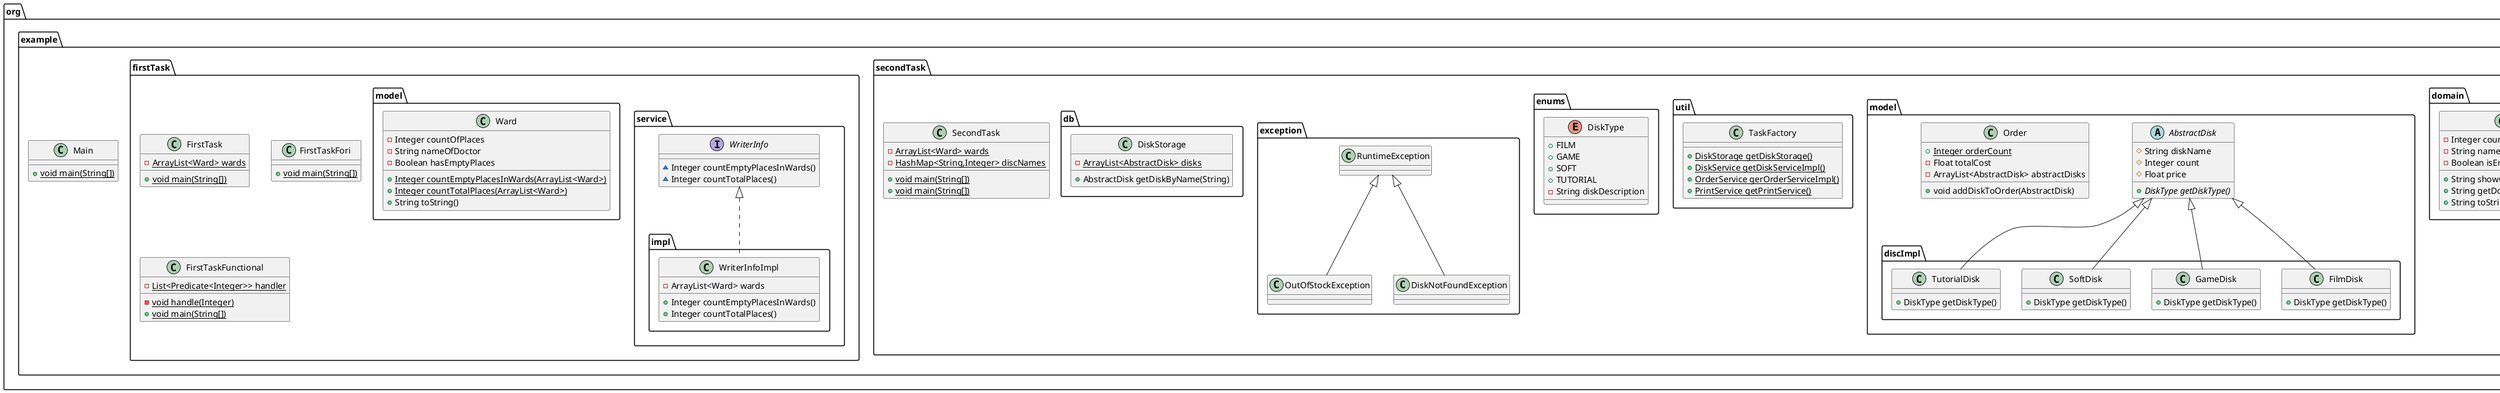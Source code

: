 @startuml
interface org.example.secondTask.service.PrintService {
~ void printOrder(Order)
}

class org.example.secondTask.domain.Ward {
- Integer countOfPlaces
- String nameOfDoctor
- Boolean isEmpty
+ String showCountOfPlaces()
+ String getDoctorsNameMessage()
+ String toString()
}


class org.example.firstTask.FirstTask {
- {static} ArrayList<Ward> wards
+ {static} void main(String[])
}


class org.example.secondTask.service.impl.OrderServiceImpl {
- DiskService diskService
+ Order createOrder(HashMap<String,Integer>)
}


interface org.example.firstTask.service.WriterInfo {
~ Integer countEmptyPlacesInWards()
~ Integer countTotalPlaces()
}

class org.example.firstTask.model.Ward {
- Integer countOfPlaces
- String nameOfDoctor
- Boolean hasEmptyPlaces
+ {static} Integer countEmptyPlacesInWards(ArrayList<Ward>)
+ {static} Integer countTotalPlaces(ArrayList<Ward>)
+ String toString()
}


class org.example.firstTask.FirstTaskFori {
+ {static} void main(String[])
}

class org.example.secondTask.service.impl.DiskServiceImpl {
- DiskStorage storage
+ AbstractDisk putDiskToCart(String,Integer)
}


class org.example.secondTask.model.discImpl.FilmDisk {
+ DiskType getDiskType()
}

class org.example.secondTask.SecondTask {
- {static} ArrayList<Ward> wards
+ {static} void main(String[])
}


class org.example.Main {
+ {static} void main(String[])
}

class org.example.secondTask.util.TaskFactory {
+ {static} DiskStorage getDiskStorage()
+ {static} DiskService getDiskServiceImpl()
+ {static} OrderService gerOrderServiceImpl()
+ {static} PrintService getPrintService()
}

interface org.example.secondTask.service.OrderService {
~ Order createOrder(HashMap<String,Integer>)
}

class org.example.secondTask.model.discImpl.GameDisk {
+ DiskType getDiskType()
}

enum org.example.secondTask.enums.DiskType {
+  FILM
+  GAME
+  SOFT
+  TUTORIAL
- String diskDescription
}

class org.example.secondTask.SecondTask {
- {static} HashMap<String,Integer> discNames
+ {static} void main(String[])
}


class org.example.secondTask.service.WriterInfo {
- ArrayList<Ward> wards
+ void showAllInfo()
}


class org.example.secondTask.exception.OutOfStockException {
}
class org.example.secondTask.exception.DiskNotFoundException {
}
class org.example.secondTask.db.DiskStorage {
- {static} ArrayList<AbstractDisk> disks
+ AbstractDisk getDiskByName(String)
}


class org.example.secondTask.service.impl.PrintServiceImpl {
- StringBuilder builder
+ void printOrder(Order)
}


interface org.example.secondTask.service.DiskService {
~ AbstractDisk putDiskToCart(String,Integer)
}

class org.example.firstTask.FirstTaskFunctional {
- {static} List<Predicate<Integer>> handler
- {static} void handle(Integer)
+ {static} void main(String[])
}


class org.example.secondTask.model.discImpl.SoftDisk {
+ DiskType getDiskType()
}

abstract class org.example.secondTask.model.AbstractDisk {
# String diskName
# Integer count
# Float price
+ {abstract}DiskType getDiskType()
}


class org.example.secondTask.model.Order {
+ {static} Integer orderCount
- Float totalCost
- ArrayList<AbstractDisk> abstractDisks
+ void addDiskToOrder(AbstractDisk)
}


class org.example.secondTask.model.discImpl.TutorialDisk {
+ DiskType getDiskType()
}

class org.example.firstTask.service.impl.WriterInfoImpl {
- ArrayList<Ward> wards
+ Integer countEmptyPlacesInWards()
+ Integer countTotalPlaces()
}




org.example.secondTask.service.OrderService <|.. org.example.secondTask.service.impl.OrderServiceImpl
org.example.secondTask.service.DiskService <|.. org.example.secondTask.service.impl.DiskServiceImpl
org.example.secondTask.model.AbstractDisk <|-- org.example.secondTask.model.discImpl.FilmDisk
org.example.secondTask.model.AbstractDisk <|-- org.example.secondTask.model.discImpl.GameDisk
org.example.secondTask.exception.RuntimeException <|-- org.example.secondTask.exception.OutOfStockException
org.example.secondTask.exception.RuntimeException <|-- org.example.secondTask.exception.DiskNotFoundException
org.example.secondTask.service.PrintService <|.. org.example.secondTask.service.impl.PrintServiceImpl
org.example.secondTask.model.AbstractDisk <|-- org.example.secondTask.model.discImpl.SoftDisk
org.example.secondTask.model.AbstractDisk <|-- org.example.secondTask.model.discImpl.TutorialDisk
org.example.firstTask.service.WriterInfo <|.. org.example.firstTask.service.impl.WriterInfoImpl
@enduml
